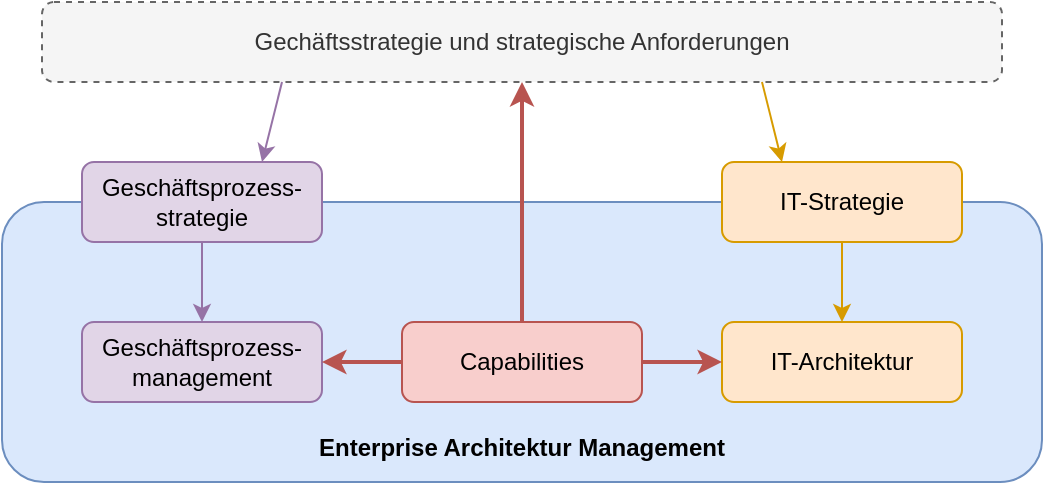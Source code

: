 <mxfile compressed="false" version="14.1.8" type="device">
  <diagram id="m2mUIK47XeTRItEHjEtV" name="Seite-1">
    <mxGraphModel dx="769" dy="484" grid="1" gridSize="10" guides="1" tooltips="1" connect="1" arrows="1" fold="1" page="1" pageScale="1" pageWidth="827" pageHeight="1169" math="0" shadow="0">
      <root>
        <mxCell id="0" />
        <mxCell id="1" parent="0" />
        <mxCell id="Fb_BFeWD1a9vV5nVqeSS-1" value="Enterprise Architektur Management" style="rounded=1;whiteSpace=wrap;html=1;fillColor=#dae8fc;strokeColor=#6c8ebf;verticalAlign=bottom;spacing=10;fontStyle=1" vertex="1" parent="1">
          <mxGeometry x="80" y="120" width="520" height="140" as="geometry" />
        </mxCell>
        <mxCell id="Fb_BFeWD1a9vV5nVqeSS-2" value="Geschäftsprozess-strategie" style="rounded=1;whiteSpace=wrap;html=1;fillColor=#e1d5e7;strokeColor=#9673a6;" vertex="1" parent="1">
          <mxGeometry x="120" y="100" width="120" height="40" as="geometry" />
        </mxCell>
        <mxCell id="Fb_BFeWD1a9vV5nVqeSS-3" value="IT-Strategie" style="rounded=1;whiteSpace=wrap;html=1;fillColor=#ffe6cc;strokeColor=#d79b00;" vertex="1" parent="1">
          <mxGeometry x="440" y="100" width="120" height="40" as="geometry" />
        </mxCell>
        <mxCell id="Fb_BFeWD1a9vV5nVqeSS-4" value="Gechäftsstrategie und strategische Anforderungen" style="text;html=1;align=center;verticalAlign=middle;whiteSpace=wrap;rounded=1;strokeColor=#666666;fillColor=#f5f5f5;fontColor=#333333;dashed=1;" vertex="1" parent="1">
          <mxGeometry x="100" y="20" width="480" height="40" as="geometry" />
        </mxCell>
        <mxCell id="Fb_BFeWD1a9vV5nVqeSS-5" value="" style="endArrow=classic;html=1;exitX=0.25;exitY=1;exitDx=0;exitDy=0;entryX=0.75;entryY=0;entryDx=0;entryDy=0;fillColor=#e1d5e7;strokeColor=#9673a6;" edge="1" parent="1" source="Fb_BFeWD1a9vV5nVqeSS-4" target="Fb_BFeWD1a9vV5nVqeSS-2">
          <mxGeometry width="50" height="50" relative="1" as="geometry">
            <mxPoint x="250" y="370" as="sourcePoint" />
            <mxPoint x="300" y="320" as="targetPoint" />
          </mxGeometry>
        </mxCell>
        <mxCell id="Fb_BFeWD1a9vV5nVqeSS-6" value="" style="endArrow=classic;html=1;exitX=0.75;exitY=1;exitDx=0;exitDy=0;entryX=0.25;entryY=0;entryDx=0;entryDy=0;fillColor=#ffe6cc;strokeColor=#d79b00;" edge="1" parent="1" source="Fb_BFeWD1a9vV5nVqeSS-4" target="Fb_BFeWD1a9vV5nVqeSS-3">
          <mxGeometry width="50" height="50" relative="1" as="geometry">
            <mxPoint x="400" y="380" as="sourcePoint" />
            <mxPoint x="550" y="80" as="targetPoint" />
          </mxGeometry>
        </mxCell>
        <mxCell id="Fb_BFeWD1a9vV5nVqeSS-7" value="Geschäftsprozess-management" style="rounded=1;whiteSpace=wrap;html=1;strokeColor=#9673a6;fillColor=#e1d5e7;" vertex="1" parent="1">
          <mxGeometry x="120" y="180" width="120" height="40" as="geometry" />
        </mxCell>
        <mxCell id="Fb_BFeWD1a9vV5nVqeSS-8" value="Capabilities" style="rounded=1;whiteSpace=wrap;html=1;strokeColor=#b85450;fillColor=#f8cecc;" vertex="1" parent="1">
          <mxGeometry x="280" y="180" width="120" height="40" as="geometry" />
        </mxCell>
        <mxCell id="Fb_BFeWD1a9vV5nVqeSS-9" value="IT-Architektur" style="rounded=1;whiteSpace=wrap;html=1;strokeColor=#d79b00;fillColor=#ffe6cc;" vertex="1" parent="1">
          <mxGeometry x="440" y="180" width="120" height="40" as="geometry" />
        </mxCell>
        <mxCell id="Fb_BFeWD1a9vV5nVqeSS-10" value="" style="endArrow=classic;html=1;exitX=0.5;exitY=1;exitDx=0;exitDy=0;entryX=0.5;entryY=0;entryDx=0;entryDy=0;fillColor=#e1d5e7;strokeColor=#9673a6;" edge="1" parent="1" source="Fb_BFeWD1a9vV5nVqeSS-2" target="Fb_BFeWD1a9vV5nVqeSS-7">
          <mxGeometry width="50" height="50" relative="1" as="geometry">
            <mxPoint x="260" y="360" as="sourcePoint" />
            <mxPoint x="310" y="310" as="targetPoint" />
          </mxGeometry>
        </mxCell>
        <mxCell id="Fb_BFeWD1a9vV5nVqeSS-11" value="" style="endArrow=classic;html=1;exitX=0.5;exitY=1;exitDx=0;exitDy=0;entryX=0.5;entryY=0;entryDx=0;entryDy=0;fillColor=#ffe6cc;strokeColor=#d79b00;" edge="1" parent="1" source="Fb_BFeWD1a9vV5nVqeSS-3" target="Fb_BFeWD1a9vV5nVqeSS-9">
          <mxGeometry width="50" height="50" relative="1" as="geometry">
            <mxPoint x="510" y="330" as="sourcePoint" />
            <mxPoint x="560" y="280" as="targetPoint" />
          </mxGeometry>
        </mxCell>
        <mxCell id="Fb_BFeWD1a9vV5nVqeSS-12" value="" style="endArrow=classic;html=1;exitX=0.5;exitY=0;exitDx=0;exitDy=0;entryX=0.5;entryY=1;entryDx=0;entryDy=0;strokeWidth=2;fillColor=#f8cecc;strokeColor=#b85450;" edge="1" parent="1" source="Fb_BFeWD1a9vV5nVqeSS-8" target="Fb_BFeWD1a9vV5nVqeSS-4">
          <mxGeometry width="50" height="50" relative="1" as="geometry">
            <mxPoint x="350" y="180" as="sourcePoint" />
            <mxPoint x="400" y="130" as="targetPoint" />
          </mxGeometry>
        </mxCell>
        <mxCell id="Fb_BFeWD1a9vV5nVqeSS-13" value="" style="endArrow=classic;html=1;exitX=1;exitY=0.5;exitDx=0;exitDy=0;entryX=0;entryY=0.5;entryDx=0;entryDy=0;strokeWidth=2;fillColor=#f8cecc;strokeColor=#b85450;" edge="1" parent="1" source="Fb_BFeWD1a9vV5nVqeSS-8" target="Fb_BFeWD1a9vV5nVqeSS-9">
          <mxGeometry width="50" height="50" relative="1" as="geometry">
            <mxPoint x="390" y="300" as="sourcePoint" />
            <mxPoint x="440" y="250" as="targetPoint" />
          </mxGeometry>
        </mxCell>
        <mxCell id="Fb_BFeWD1a9vV5nVqeSS-14" value="" style="endArrow=classic;html=1;exitX=0;exitY=0.5;exitDx=0;exitDy=0;entryX=1;entryY=0.5;entryDx=0;entryDy=0;strokeWidth=2;fillColor=#f8cecc;strokeColor=#b85450;" edge="1" parent="1" source="Fb_BFeWD1a9vV5nVqeSS-8" target="Fb_BFeWD1a9vV5nVqeSS-7">
          <mxGeometry width="50" height="50" relative="1" as="geometry">
            <mxPoint x="260" y="310" as="sourcePoint" />
            <mxPoint x="310" y="260" as="targetPoint" />
          </mxGeometry>
        </mxCell>
      </root>
    </mxGraphModel>
  </diagram>
</mxfile>
